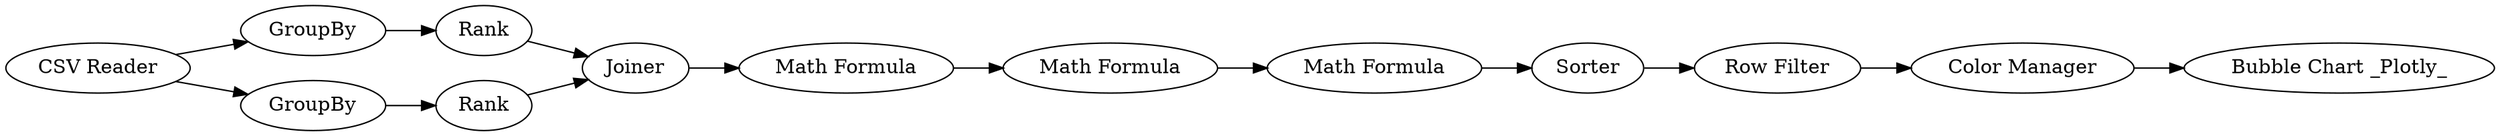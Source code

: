 digraph {
	10 -> 13
	16 -> 15
	3 -> 2
	2 -> 10
	13 -> 19
	5 -> 4
	15 -> 18
	19 -> 20
	4 -> 10
	17 -> 16
	20 -> 17
	1 -> 3
	1 -> 5
	5 [label=GroupBy]
	16 [label="Row Filter"]
	13 [label="Math Formula"]
	20 [label="Math Formula"]
	1 [label="CSV Reader"]
	4 [label=Rank]
	18 [label="Bubble Chart _Plotly_"]
	15 [label="Color Manager"]
	17 [label=Sorter]
	3 [label=GroupBy]
	2 [label=Rank]
	10 [label=Joiner]
	19 [label="Math Formula"]
	rankdir=LR
}
